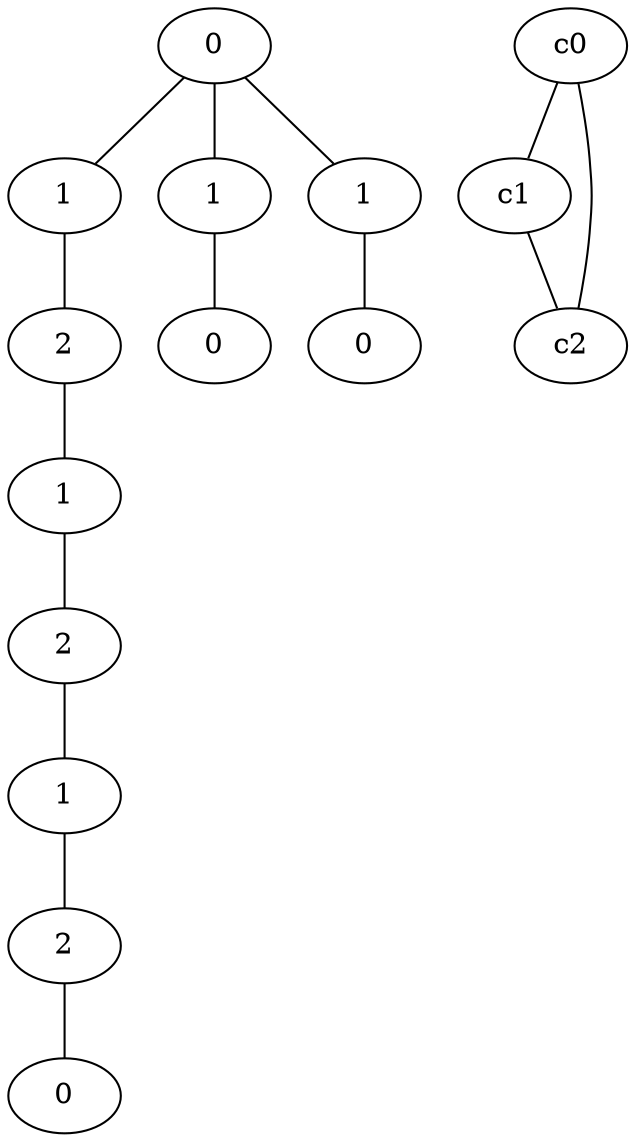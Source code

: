 graph {
a0[label=0];
a1[label=1];
a2[label=2];
a3[label=1];
a4[label=2];
a5[label=1];
a6[label=2];
a7[label=0];
a8[label=1];
a9[label=0];
a10[label=1];
a11[label=0];
a0 -- a1;
a0 -- a8;
a0 -- a10;
a1 -- a2;
a2 -- a3;
a3 -- a4;
a4 -- a5;
a5 -- a6;
a6 -- a7;
a8 -- a9;
a10 -- a11;
c0 -- c1;
c0 -- c2;
c1 -- c2;
}
